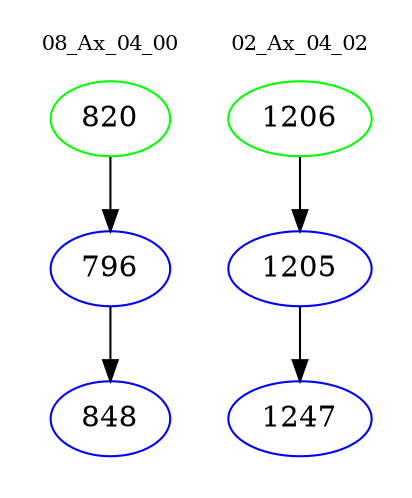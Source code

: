 digraph{
subgraph cluster_0 {
color = white
label = "08_Ax_04_00";
fontsize=10;
T0_820 [label="820", color="green"]
T0_820 -> T0_796 [color="black"]
T0_796 [label="796", color="blue"]
T0_796 -> T0_848 [color="black"]
T0_848 [label="848", color="blue"]
}
subgraph cluster_1 {
color = white
label = "02_Ax_04_02";
fontsize=10;
T1_1206 [label="1206", color="green"]
T1_1206 -> T1_1205 [color="black"]
T1_1205 [label="1205", color="blue"]
T1_1205 -> T1_1247 [color="black"]
T1_1247 [label="1247", color="blue"]
}
}
